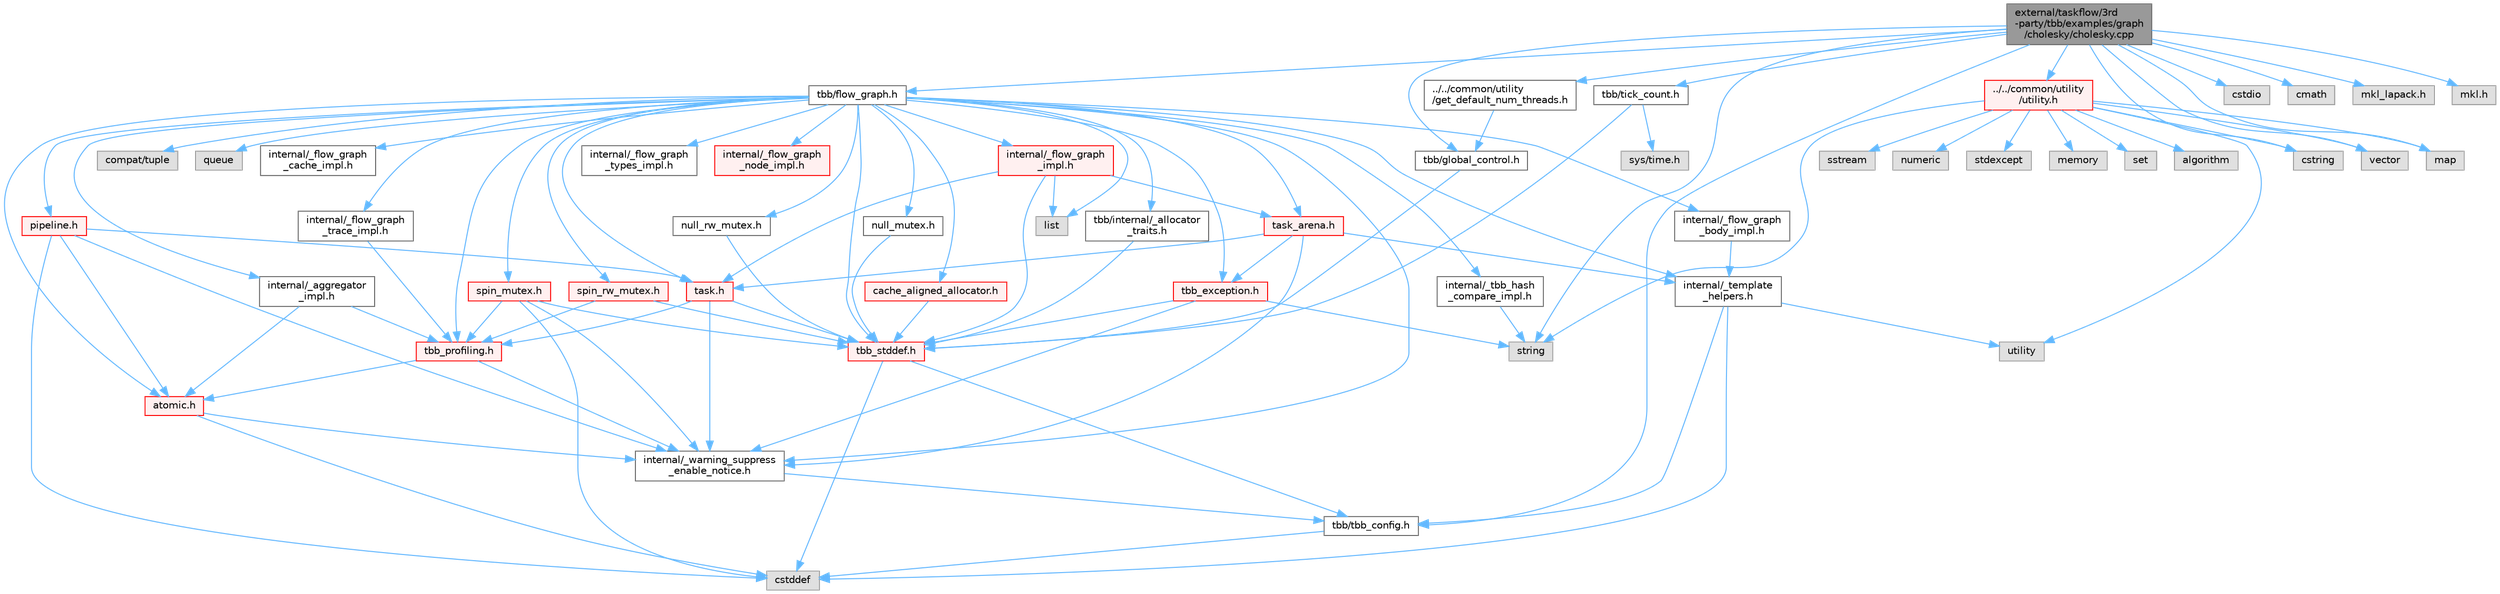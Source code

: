 digraph "external/taskflow/3rd-party/tbb/examples/graph/cholesky/cholesky.cpp"
{
 // LATEX_PDF_SIZE
  bgcolor="transparent";
  edge [fontname=Helvetica,fontsize=10,labelfontname=Helvetica,labelfontsize=10];
  node [fontname=Helvetica,fontsize=10,shape=box,height=0.2,width=0.4];
  Node1 [id="Node000001",label="external/taskflow/3rd\l-party/tbb/examples/graph\l/cholesky/cholesky.cpp",height=0.2,width=0.4,color="gray40", fillcolor="grey60", style="filled", fontcolor="black",tooltip=" "];
  Node1 -> Node2 [id="edge1_Node000001_Node000002",color="steelblue1",style="solid",tooltip=" "];
  Node2 [id="Node000002",label="string",height=0.2,width=0.4,color="grey60", fillcolor="#E0E0E0", style="filled",tooltip=" "];
  Node1 -> Node3 [id="edge2_Node000001_Node000003",color="steelblue1",style="solid",tooltip=" "];
  Node3 [id="Node000003",label="cstring",height=0.2,width=0.4,color="grey60", fillcolor="#E0E0E0", style="filled",tooltip=" "];
  Node1 -> Node4 [id="edge3_Node000001_Node000004",color="steelblue1",style="solid",tooltip=" "];
  Node4 [id="Node000004",label="cstdio",height=0.2,width=0.4,color="grey60", fillcolor="#E0E0E0", style="filled",tooltip=" "];
  Node1 -> Node5 [id="edge4_Node000001_Node000005",color="steelblue1",style="solid",tooltip=" "];
  Node5 [id="Node000005",label="cmath",height=0.2,width=0.4,color="grey60", fillcolor="#E0E0E0", style="filled",tooltip=" "];
  Node1 -> Node6 [id="edge5_Node000001_Node000006",color="steelblue1",style="solid",tooltip=" "];
  Node6 [id="Node000006",label="vector",height=0.2,width=0.4,color="grey60", fillcolor="#E0E0E0", style="filled",tooltip=" "];
  Node1 -> Node7 [id="edge6_Node000001_Node000007",color="steelblue1",style="solid",tooltip=" "];
  Node7 [id="Node000007",label="map",height=0.2,width=0.4,color="grey60", fillcolor="#E0E0E0", style="filled",tooltip=" "];
  Node1 -> Node8 [id="edge7_Node000001_Node000008",color="steelblue1",style="solid",tooltip=" "];
  Node8 [id="Node000008",label="mkl_lapack.h",height=0.2,width=0.4,color="grey60", fillcolor="#E0E0E0", style="filled",tooltip=" "];
  Node1 -> Node9 [id="edge8_Node000001_Node000009",color="steelblue1",style="solid",tooltip=" "];
  Node9 [id="Node000009",label="mkl.h",height=0.2,width=0.4,color="grey60", fillcolor="#E0E0E0", style="filled",tooltip=" "];
  Node1 -> Node10 [id="edge9_Node000001_Node000010",color="steelblue1",style="solid",tooltip=" "];
  Node10 [id="Node000010",label="tbb/tbb_config.h",height=0.2,width=0.4,color="grey40", fillcolor="white", style="filled",URL="$tbb__config_8h.html",tooltip=" "];
  Node10 -> Node11 [id="edge10_Node000010_Node000011",color="steelblue1",style="solid",tooltip=" "];
  Node11 [id="Node000011",label="cstddef",height=0.2,width=0.4,color="grey60", fillcolor="#E0E0E0", style="filled",tooltip=" "];
  Node1 -> Node12 [id="edge11_Node000001_Node000012",color="steelblue1",style="solid",tooltip=" "];
  Node12 [id="Node000012",label="tbb/flow_graph.h",height=0.2,width=0.4,color="grey40", fillcolor="white", style="filled",URL="$flow__graph_8h.html",tooltip="The graph related classes and functions"];
  Node12 -> Node13 [id="edge12_Node000012_Node000013",color="steelblue1",style="solid",tooltip=" "];
  Node13 [id="Node000013",label="internal/_warning_suppress\l_enable_notice.h",height=0.2,width=0.4,color="grey40", fillcolor="white", style="filled",URL="$__warning__suppress__enable__notice_8h.html",tooltip=" "];
  Node13 -> Node10 [id="edge13_Node000013_Node000010",color="steelblue1",style="solid",tooltip=" "];
  Node12 -> Node14 [id="edge14_Node000012_Node000014",color="steelblue1",style="solid",tooltip=" "];
  Node14 [id="Node000014",label="tbb_stddef.h",height=0.2,width=0.4,color="red", fillcolor="#FFF0F0", style="filled",URL="$tbb__stddef_8h.html",tooltip=" "];
  Node14 -> Node10 [id="edge15_Node000014_Node000010",color="steelblue1",style="solid",tooltip=" "];
  Node14 -> Node11 [id="edge16_Node000014_Node000011",color="steelblue1",style="solid",tooltip=" "];
  Node12 -> Node16 [id="edge17_Node000012_Node000016",color="steelblue1",style="solid",tooltip=" "];
  Node16 [id="Node000016",label="atomic.h",height=0.2,width=0.4,color="red", fillcolor="#FFF0F0", style="filled",URL="$external_2taskflow_23rd-party_2tbb_2include_2tbb_2atomic_8h.html",tooltip=" "];
  Node16 -> Node13 [id="edge18_Node000016_Node000013",color="steelblue1",style="solid",tooltip=" "];
  Node16 -> Node11 [id="edge19_Node000016_Node000011",color="steelblue1",style="solid",tooltip=" "];
  Node12 -> Node20 [id="edge20_Node000012_Node000020",color="steelblue1",style="solid",tooltip=" "];
  Node20 [id="Node000020",label="spin_mutex.h",height=0.2,width=0.4,color="red", fillcolor="#FFF0F0", style="filled",URL="$external_2taskflow_23rd-party_2tbb_2include_2tbb_2spin__mutex_8h.html",tooltip=" "];
  Node20 -> Node13 [id="edge21_Node000020_Node000013",color="steelblue1",style="solid",tooltip=" "];
  Node20 -> Node11 [id="edge22_Node000020_Node000011",color="steelblue1",style="solid",tooltip=" "];
  Node20 -> Node14 [id="edge23_Node000020_Node000014",color="steelblue1",style="solid",tooltip=" "];
  Node20 -> Node23 [id="edge24_Node000020_Node000023",color="steelblue1",style="solid",tooltip=" "];
  Node23 [id="Node000023",label="tbb_profiling.h",height=0.2,width=0.4,color="red", fillcolor="#FFF0F0", style="filled",URL="$tbb__profiling_8h.html",tooltip=" "];
  Node23 -> Node13 [id="edge25_Node000023_Node000013",color="steelblue1",style="solid",tooltip=" "];
  Node23 -> Node16 [id="edge26_Node000023_Node000016",color="steelblue1",style="solid",tooltip=" "];
  Node12 -> Node26 [id="edge27_Node000012_Node000026",color="steelblue1",style="solid",tooltip=" "];
  Node26 [id="Node000026",label="null_mutex.h",height=0.2,width=0.4,color="grey40", fillcolor="white", style="filled",URL="$external_2taskflow_23rd-party_2tbb_2include_2tbb_2null__mutex_8h.html",tooltip=" "];
  Node26 -> Node14 [id="edge28_Node000026_Node000014",color="steelblue1",style="solid",tooltip=" "];
  Node12 -> Node27 [id="edge29_Node000012_Node000027",color="steelblue1",style="solid",tooltip=" "];
  Node27 [id="Node000027",label="spin_rw_mutex.h",height=0.2,width=0.4,color="red", fillcolor="#FFF0F0", style="filled",URL="$spin__rw__mutex_8h.html",tooltip=" "];
  Node27 -> Node14 [id="edge30_Node000027_Node000014",color="steelblue1",style="solid",tooltip=" "];
  Node27 -> Node23 [id="edge31_Node000027_Node000023",color="steelblue1",style="solid",tooltip=" "];
  Node12 -> Node28 [id="edge32_Node000012_Node000028",color="steelblue1",style="solid",tooltip=" "];
  Node28 [id="Node000028",label="null_rw_mutex.h",height=0.2,width=0.4,color="grey40", fillcolor="white", style="filled",URL="$null__rw__mutex_8h.html",tooltip=" "];
  Node28 -> Node14 [id="edge33_Node000028_Node000014",color="steelblue1",style="solid",tooltip=" "];
  Node12 -> Node29 [id="edge34_Node000012_Node000029",color="steelblue1",style="solid",tooltip=" "];
  Node29 [id="Node000029",label="task.h",height=0.2,width=0.4,color="red", fillcolor="#FFF0F0", style="filled",URL="$task_8h.html",tooltip=" "];
  Node29 -> Node13 [id="edge35_Node000029_Node000013",color="steelblue1",style="solid",tooltip=" "];
  Node29 -> Node14 [id="edge36_Node000029_Node000014",color="steelblue1",style="solid",tooltip=" "];
  Node29 -> Node23 [id="edge37_Node000029_Node000023",color="steelblue1",style="solid",tooltip=" "];
  Node12 -> Node31 [id="edge38_Node000012_Node000031",color="steelblue1",style="solid",tooltip=" "];
  Node31 [id="Node000031",label="cache_aligned_allocator.h",height=0.2,width=0.4,color="red", fillcolor="#FFF0F0", style="filled",URL="$cache__aligned__allocator_8h.html",tooltip=" "];
  Node31 -> Node14 [id="edge39_Node000031_Node000014",color="steelblue1",style="solid",tooltip=" "];
  Node12 -> Node32 [id="edge40_Node000012_Node000032",color="steelblue1",style="solid",tooltip=" "];
  Node32 [id="Node000032",label="tbb_exception.h",height=0.2,width=0.4,color="red", fillcolor="#FFF0F0", style="filled",URL="$tbb__exception_8h.html",tooltip=" "];
  Node32 -> Node13 [id="edge41_Node000032_Node000013",color="steelblue1",style="solid",tooltip=" "];
  Node32 -> Node14 [id="edge42_Node000032_Node000014",color="steelblue1",style="solid",tooltip=" "];
  Node32 -> Node2 [id="edge43_Node000032_Node000002",color="steelblue1",style="solid",tooltip=" "];
  Node12 -> Node36 [id="edge44_Node000012_Node000036",color="steelblue1",style="solid",tooltip=" "];
  Node36 [id="Node000036",label="pipeline.h",height=0.2,width=0.4,color="red", fillcolor="#FFF0F0", style="filled",URL="$pipeline_8h.html",tooltip=" "];
  Node36 -> Node13 [id="edge45_Node000036_Node000013",color="steelblue1",style="solid",tooltip=" "];
  Node36 -> Node16 [id="edge46_Node000036_Node000016",color="steelblue1",style="solid",tooltip=" "];
  Node36 -> Node29 [id="edge47_Node000036_Node000029",color="steelblue1",style="solid",tooltip=" "];
  Node36 -> Node11 [id="edge48_Node000036_Node000011",color="steelblue1",style="solid",tooltip=" "];
  Node12 -> Node37 [id="edge49_Node000012_Node000037",color="steelblue1",style="solid",tooltip=" "];
  Node37 [id="Node000037",label="internal/_template\l_helpers.h",height=0.2,width=0.4,color="grey40", fillcolor="white", style="filled",URL="$__template__helpers_8h.html",tooltip=" "];
  Node37 -> Node38 [id="edge50_Node000037_Node000038",color="steelblue1",style="solid",tooltip=" "];
  Node38 [id="Node000038",label="utility",height=0.2,width=0.4,color="grey60", fillcolor="#E0E0E0", style="filled",tooltip=" "];
  Node37 -> Node11 [id="edge51_Node000037_Node000011",color="steelblue1",style="solid",tooltip=" "];
  Node37 -> Node10 [id="edge52_Node000037_Node000010",color="steelblue1",style="solid",tooltip=" "];
  Node12 -> Node39 [id="edge53_Node000012_Node000039",color="steelblue1",style="solid",tooltip=" "];
  Node39 [id="Node000039",label="internal/_aggregator\l_impl.h",height=0.2,width=0.4,color="grey40", fillcolor="white", style="filled",URL="$__aggregator__impl_8h.html",tooltip=" "];
  Node39 -> Node16 [id="edge54_Node000039_Node000016",color="steelblue1",style="solid",tooltip=" "];
  Node39 -> Node23 [id="edge55_Node000039_Node000023",color="steelblue1",style="solid",tooltip=" "];
  Node12 -> Node40 [id="edge56_Node000012_Node000040",color="steelblue1",style="solid",tooltip=" "];
  Node40 [id="Node000040",label="tbb/internal/_allocator\l_traits.h",height=0.2,width=0.4,color="grey40", fillcolor="white", style="filled",URL="$__allocator__traits_8h.html",tooltip=" "];
  Node40 -> Node14 [id="edge57_Node000040_Node000014",color="steelblue1",style="solid",tooltip=" "];
  Node12 -> Node23 [id="edge58_Node000012_Node000023",color="steelblue1",style="solid",tooltip=" "];
  Node12 -> Node41 [id="edge59_Node000012_Node000041",color="steelblue1",style="solid",tooltip=" "];
  Node41 [id="Node000041",label="task_arena.h",height=0.2,width=0.4,color="red", fillcolor="#FFF0F0", style="filled",URL="$task__arena_8h.html",tooltip=" "];
  Node41 -> Node13 [id="edge60_Node000041_Node000013",color="steelblue1",style="solid",tooltip=" "];
  Node41 -> Node29 [id="edge61_Node000041_Node000029",color="steelblue1",style="solid",tooltip=" "];
  Node41 -> Node32 [id="edge62_Node000041_Node000032",color="steelblue1",style="solid",tooltip=" "];
  Node41 -> Node37 [id="edge63_Node000041_Node000037",color="steelblue1",style="solid",tooltip=" "];
  Node12 -> Node42 [id="edge64_Node000012_Node000042",color="steelblue1",style="solid",tooltip=" "];
  Node42 [id="Node000042",label="compat/tuple",height=0.2,width=0.4,color="grey60", fillcolor="#E0E0E0", style="filled",tooltip=" "];
  Node12 -> Node43 [id="edge65_Node000012_Node000043",color="steelblue1",style="solid",tooltip=" "];
  Node43 [id="Node000043",label="list",height=0.2,width=0.4,color="grey60", fillcolor="#E0E0E0", style="filled",tooltip=" "];
  Node12 -> Node44 [id="edge66_Node000012_Node000044",color="steelblue1",style="solid",tooltip=" "];
  Node44 [id="Node000044",label="queue",height=0.2,width=0.4,color="grey60", fillcolor="#E0E0E0", style="filled",tooltip=" "];
  Node12 -> Node45 [id="edge67_Node000012_Node000045",color="steelblue1",style="solid",tooltip=" "];
  Node45 [id="Node000045",label="internal/_flow_graph\l_impl.h",height=0.2,width=0.4,color="red", fillcolor="#FFF0F0", style="filled",URL="$__flow__graph__impl_8h.html",tooltip=" "];
  Node45 -> Node14 [id="edge68_Node000045_Node000014",color="steelblue1",style="solid",tooltip=" "];
  Node45 -> Node29 [id="edge69_Node000045_Node000029",color="steelblue1",style="solid",tooltip=" "];
  Node45 -> Node41 [id="edge70_Node000045_Node000041",color="steelblue1",style="solid",tooltip=" "];
  Node45 -> Node43 [id="edge71_Node000045_Node000043",color="steelblue1",style="solid",tooltip=" "];
  Node12 -> Node47 [id="edge72_Node000012_Node000047",color="steelblue1",style="solid",tooltip=" "];
  Node47 [id="Node000047",label="internal/_flow_graph\l_trace_impl.h",height=0.2,width=0.4,color="grey40", fillcolor="white", style="filled",URL="$__flow__graph__trace__impl_8h.html",tooltip=" "];
  Node47 -> Node23 [id="edge73_Node000047_Node000023",color="steelblue1",style="solid",tooltip=" "];
  Node12 -> Node48 [id="edge74_Node000012_Node000048",color="steelblue1",style="solid",tooltip=" "];
  Node48 [id="Node000048",label="internal/_tbb_hash\l_compare_impl.h",height=0.2,width=0.4,color="grey40", fillcolor="white", style="filled",URL="$__tbb__hash__compare__impl_8h.html",tooltip=" "];
  Node48 -> Node2 [id="edge75_Node000048_Node000002",color="steelblue1",style="solid",tooltip=" "];
  Node12 -> Node49 [id="edge76_Node000012_Node000049",color="steelblue1",style="solid",tooltip=" "];
  Node49 [id="Node000049",label="internal/_flow_graph\l_body_impl.h",height=0.2,width=0.4,color="grey40", fillcolor="white", style="filled",URL="$__flow__graph__body__impl_8h.html",tooltip=" "];
  Node49 -> Node37 [id="edge77_Node000049_Node000037",color="steelblue1",style="solid",tooltip=" "];
  Node12 -> Node50 [id="edge78_Node000012_Node000050",color="steelblue1",style="solid",tooltip=" "];
  Node50 [id="Node000050",label="internal/_flow_graph\l_cache_impl.h",height=0.2,width=0.4,color="grey40", fillcolor="white", style="filled",URL="$__flow__graph__cache__impl_8h.html",tooltip=" "];
  Node12 -> Node51 [id="edge79_Node000012_Node000051",color="steelblue1",style="solid",tooltip=" "];
  Node51 [id="Node000051",label="internal/_flow_graph\l_types_impl.h",height=0.2,width=0.4,color="grey40", fillcolor="white", style="filled",URL="$__flow__graph__types__impl_8h.html",tooltip=" "];
  Node12 -> Node52 [id="edge80_Node000012_Node000052",color="steelblue1",style="solid",tooltip=" "];
  Node52 [id="Node000052",label="internal/_flow_graph\l_node_impl.h",height=0.2,width=0.4,color="red", fillcolor="#FFF0F0", style="filled",URL="$__flow__graph__node__impl_8h.html",tooltip=" "];
  Node1 -> Node54 [id="edge81_Node000001_Node000054",color="steelblue1",style="solid",tooltip=" "];
  Node54 [id="Node000054",label="tbb/tick_count.h",height=0.2,width=0.4,color="grey40", fillcolor="white", style="filled",URL="$tick__count_8h.html",tooltip=" "];
  Node54 -> Node14 [id="edge82_Node000054_Node000014",color="steelblue1",style="solid",tooltip=" "];
  Node54 -> Node55 [id="edge83_Node000054_Node000055",color="steelblue1",style="solid",tooltip=" "];
  Node55 [id="Node000055",label="sys/time.h",height=0.2,width=0.4,color="grey60", fillcolor="#E0E0E0", style="filled",tooltip=" "];
  Node1 -> Node56 [id="edge84_Node000001_Node000056",color="steelblue1",style="solid",tooltip=" "];
  Node56 [id="Node000056",label="tbb/global_control.h",height=0.2,width=0.4,color="grey40", fillcolor="white", style="filled",URL="$global__control_8h.html",tooltip=" "];
  Node56 -> Node14 [id="edge85_Node000056_Node000014",color="steelblue1",style="solid",tooltip=" "];
  Node1 -> Node57 [id="edge86_Node000001_Node000057",color="steelblue1",style="solid",tooltip=" "];
  Node57 [id="Node000057",label="../../common/utility\l/utility.h",height=0.2,width=0.4,color="red", fillcolor="#FFF0F0", style="filled",URL="$external_2taskflow_23rd-party_2tbb_2examples_2common_2utility_2utility_8h.html",tooltip=" "];
  Node57 -> Node38 [id="edge87_Node000057_Node000038",color="steelblue1",style="solid",tooltip=" "];
  Node57 -> Node2 [id="edge88_Node000057_Node000002",color="steelblue1",style="solid",tooltip=" "];
  Node57 -> Node3 [id="edge89_Node000057_Node000003",color="steelblue1",style="solid",tooltip=" "];
  Node57 -> Node6 [id="edge90_Node000057_Node000006",color="steelblue1",style="solid",tooltip=" "];
  Node57 -> Node7 [id="edge91_Node000057_Node000007",color="steelblue1",style="solid",tooltip=" "];
  Node57 -> Node58 [id="edge92_Node000057_Node000058",color="steelblue1",style="solid",tooltip=" "];
  Node58 [id="Node000058",label="set",height=0.2,width=0.4,color="grey60", fillcolor="#E0E0E0", style="filled",tooltip=" "];
  Node57 -> Node59 [id="edge93_Node000057_Node000059",color="steelblue1",style="solid",tooltip=" "];
  Node59 [id="Node000059",label="algorithm",height=0.2,width=0.4,color="grey60", fillcolor="#E0E0E0", style="filled",tooltip=" "];
  Node57 -> Node60 [id="edge94_Node000057_Node000060",color="steelblue1",style="solid",tooltip=" "];
  Node60 [id="Node000060",label="sstream",height=0.2,width=0.4,color="grey60", fillcolor="#E0E0E0", style="filled",tooltip=" "];
  Node57 -> Node61 [id="edge95_Node000057_Node000061",color="steelblue1",style="solid",tooltip=" "];
  Node61 [id="Node000061",label="numeric",height=0.2,width=0.4,color="grey60", fillcolor="#E0E0E0", style="filled",tooltip=" "];
  Node57 -> Node62 [id="edge96_Node000057_Node000062",color="steelblue1",style="solid",tooltip=" "];
  Node62 [id="Node000062",label="stdexcept",height=0.2,width=0.4,color="grey60", fillcolor="#E0E0E0", style="filled",tooltip=" "];
  Node57 -> Node63 [id="edge97_Node000057_Node000063",color="steelblue1",style="solid",tooltip=" "];
  Node63 [id="Node000063",label="memory",height=0.2,width=0.4,color="grey60", fillcolor="#E0E0E0", style="filled",tooltip=" "];
  Node1 -> Node67 [id="edge98_Node000001_Node000067",color="steelblue1",style="solid",tooltip=" "];
  Node67 [id="Node000067",label="../../common/utility\l/get_default_num_threads.h",height=0.2,width=0.4,color="grey40", fillcolor="white", style="filled",URL="$get__default__num__threads_8h.html",tooltip=" "];
  Node67 -> Node56 [id="edge99_Node000067_Node000056",color="steelblue1",style="solid",tooltip=" "];
}
